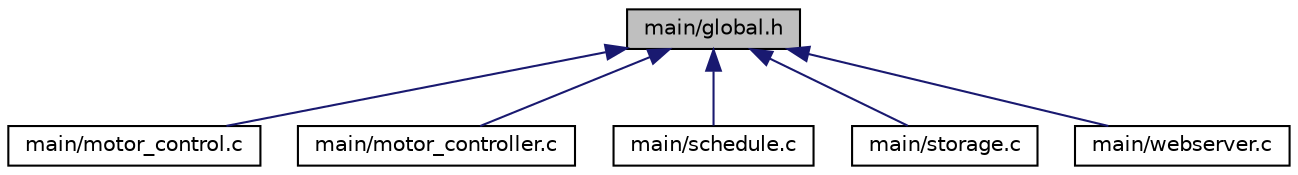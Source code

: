 digraph "main/global.h"
{
 // LATEX_PDF_SIZE
  edge [fontname="Helvetica",fontsize="10",labelfontname="Helvetica",labelfontsize="10"];
  node [fontname="Helvetica",fontsize="10",shape=record];
  Node1 [label="main/global.h",height=0.2,width=0.4,color="black", fillcolor="grey75", style="filled", fontcolor="black",tooltip="Global definitions, constants, and variable declarations for Motor Controller."];
  Node1 -> Node2 [dir="back",color="midnightblue",fontsize="10",style="solid",fontname="Helvetica"];
  Node2 [label="main/motor_control.c",height=0.2,width=0.4,color="black", fillcolor="white", style="filled",URL="$motor__control_8c.html",tooltip="Motor control implementation with safety features."];
  Node1 -> Node3 [dir="back",color="midnightblue",fontsize="10",style="solid",fontname="Helvetica"];
  Node3 [label="main/motor_controller.c",height=0.2,width=0.4,color="black", fillcolor="white", style="filled",URL="$motor__controller_8c.html",tooltip=" "];
  Node1 -> Node4 [dir="back",color="midnightblue",fontsize="10",style="solid",fontname="Helvetica"];
  Node4 [label="main/schedule.c",height=0.2,width=0.4,color="black", fillcolor="white", style="filled",URL="$schedule_8c.html",tooltip="Schedule Management Implementation."];
  Node1 -> Node5 [dir="back",color="midnightblue",fontsize="10",style="solid",fontname="Helvetica"];
  Node5 [label="main/storage.c",height=0.2,width=0.4,color="black", fillcolor="white", style="filled",URL="$storage_8c.html",tooltip="Persistent Storage Implementation using NVS."];
  Node1 -> Node6 [dir="back",color="midnightblue",fontsize="10",style="solid",fontname="Helvetica"];
  Node6 [label="main/webserver.c",height=0.2,width=0.4,color="black", fillcolor="white", style="filled",URL="$webserver_8c.html",tooltip="HTTP Web Server Implementation for Motor Controller."];
}
